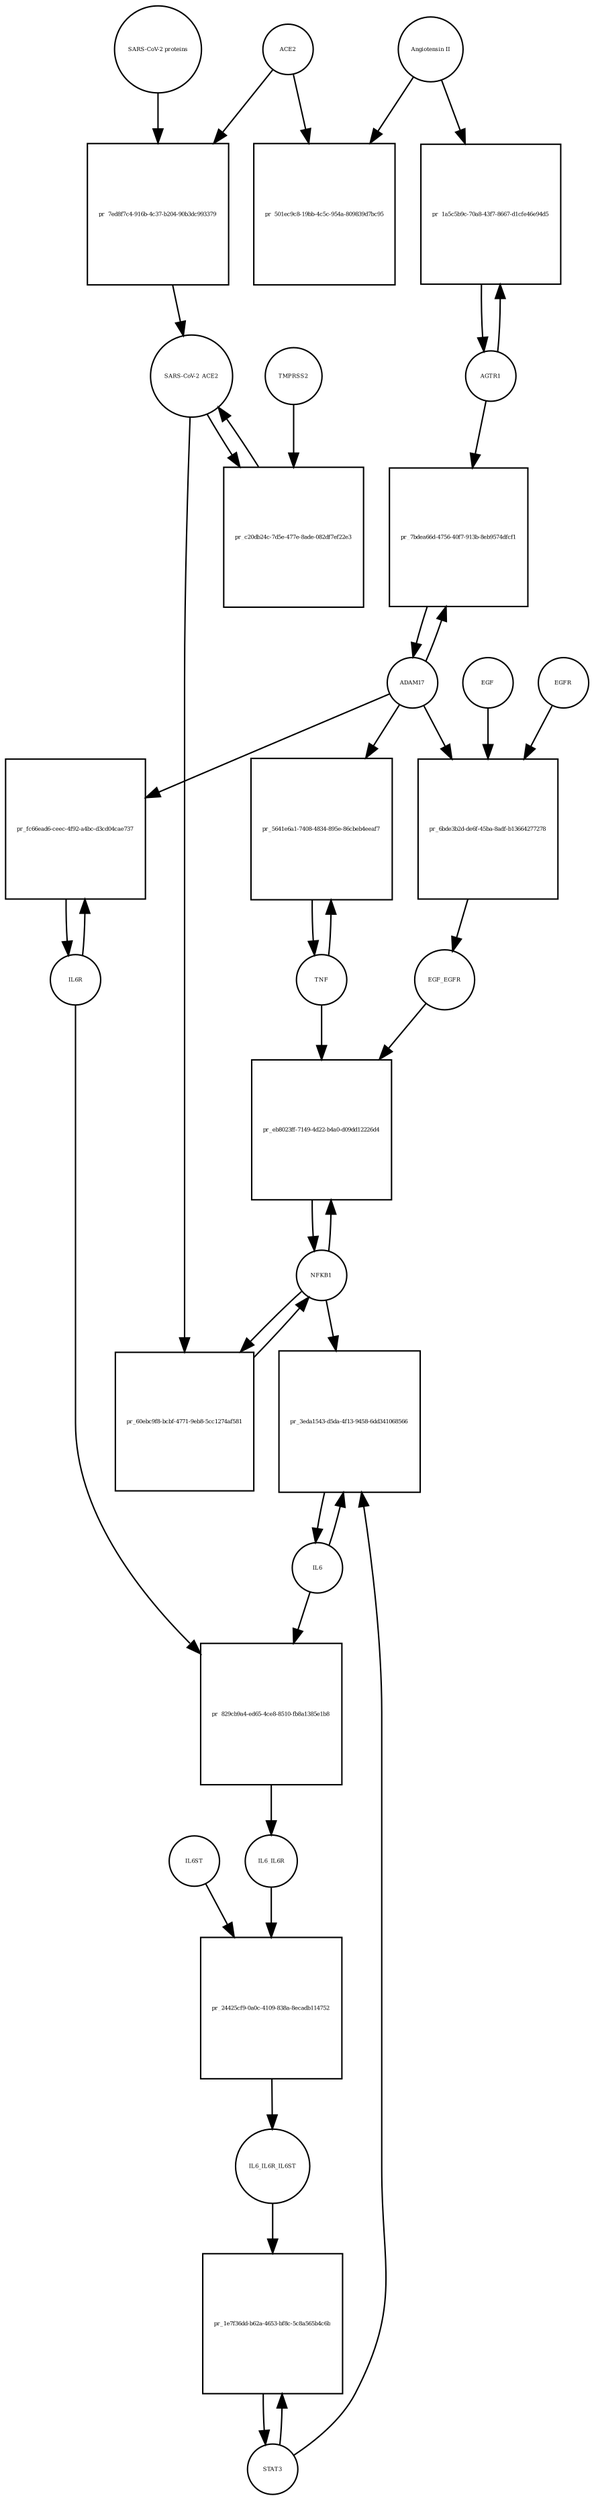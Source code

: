 strict digraph  {
"Angiotensin II" [annotation="", bipartite=0, cls="simple chemical", fontsize=4, label="Angiotensin II", shape=circle];
"pr_501ec9c8-19bb-4c5c-954a-809839d7bc95" [annotation="", bipartite=1, cls=process, fontsize=4, label="pr_501ec9c8-19bb-4c5c-954a-809839d7bc95", shape=square];
ACE2 [annotation="", bipartite=0, cls=macromolecule, fontsize=4, label=ACE2, shape=circle];
"pr_7ed8f7c4-916b-4c37-b204-90b3dc993379" [annotation="", bipartite=1, cls=process, fontsize=4, label="pr_7ed8f7c4-916b-4c37-b204-90b3dc993379", shape=square];
"SARS-CoV-2_ACE2" [annotation="", bipartite=0, cls=complex, fontsize=4, label="SARS-CoV-2_ACE2", shape=circle];
"SARS-CoV-2 proteins" [annotation="", bipartite=0, cls=macromolecule, fontsize=4, label="SARS-CoV-2 proteins", shape=circle];
"pr_c20db24c-7d5e-477e-8ade-082df7ef22e3" [annotation="", bipartite=1, cls=process, fontsize=4, label="pr_c20db24c-7d5e-477e-8ade-082df7ef22e3", shape=square];
TMPRSS2 [annotation="", bipartite=0, cls=macromolecule, fontsize=4, label=TMPRSS2, shape=circle];
NFKB1 [annotation="", bipartite=0, cls=macromolecule, fontsize=4, label=NFKB1, shape=circle];
"pr_60ebc9f8-bcbf-4771-9eb8-5cc1274af581" [annotation="", bipartite=1, cls=process, fontsize=4, label="pr_60ebc9f8-bcbf-4771-9eb8-5cc1274af581", shape=square];
"pr_eb8023ff-7149-4d22-b4a0-d09dd12226d4" [annotation="", bipartite=1, cls=process, fontsize=4, label="pr_eb8023ff-7149-4d22-b4a0-d09dd12226d4", shape=square];
EGF_EGFR [annotation="", bipartite=0, cls=complex, fontsize=4, label=EGF_EGFR, shape=circle];
TNF [annotation="", bipartite=0, cls=macromolecule, fontsize=4, label=TNF, shape=circle];
AGTR1 [annotation="", bipartite=0, cls=macromolecule, fontsize=4, label=AGTR1, shape=circle];
"pr_1a5c5b9c-70a8-43f7-8667-d1cfe46e94d5" [annotation="", bipartite=1, cls=process, fontsize=4, label="pr_1a5c5b9c-70a8-43f7-8667-d1cfe46e94d5", shape=square];
ADAM17 [annotation="", bipartite=0, cls=macromolecule, fontsize=4, label=ADAM17, shape=circle];
"pr_7bdea66d-4756-40f7-913b-8eb9574dfcf1" [annotation="", bipartite=1, cls=process, fontsize=4, label="pr_7bdea66d-4756-40f7-913b-8eb9574dfcf1", shape=square];
IL6R [annotation="", bipartite=0, cls=macromolecule, fontsize=4, label=IL6R, shape=circle];
"pr_fc66ead6-ceec-4f92-a4bc-d3cd04cae737" [annotation="", bipartite=1, cls=process, fontsize=4, label="pr_fc66ead6-ceec-4f92-a4bc-d3cd04cae737", shape=square];
EGFR [annotation="", bipartite=0, cls=macromolecule, fontsize=4, label=EGFR, shape=circle];
"pr_6bde3b2d-de6f-45ba-8adf-b13664277278" [annotation="", bipartite=1, cls=process, fontsize=4, label="pr_6bde3b2d-de6f-45ba-8adf-b13664277278", shape=square];
EGF [annotation="", bipartite=0, cls=macromolecule, fontsize=4, label=EGF, shape=circle];
"pr_5641e6a1-7408-4834-895e-86cbeb4eeaf7" [annotation="", bipartite=1, cls=process, fontsize=4, label="pr_5641e6a1-7408-4834-895e-86cbeb4eeaf7", shape=square];
"pr_829cb9a4-ed65-4ce8-8510-fb8a1385e1b8" [annotation="", bipartite=1, cls=process, fontsize=4, label="pr_829cb9a4-ed65-4ce8-8510-fb8a1385e1b8", shape=square];
IL6_IL6R [annotation="", bipartite=0, cls=complex, fontsize=4, label=IL6_IL6R, shape=circle];
IL6 [annotation="", bipartite=0, cls=macromolecule, fontsize=4, label=IL6, shape=circle];
"pr_24425cf9-0a0c-4109-838a-8ecadb114752" [annotation="", bipartite=1, cls=process, fontsize=4, label="pr_24425cf9-0a0c-4109-838a-8ecadb114752", shape=square];
IL6_IL6R_IL6ST [annotation="", bipartite=0, cls=complex, fontsize=4, label=IL6_IL6R_IL6ST, shape=circle];
IL6ST [annotation="", bipartite=0, cls=macromolecule, fontsize=4, label=IL6ST, shape=circle];
STAT3 [annotation="", bipartite=0, cls=macromolecule, fontsize=4, label=STAT3, shape=circle];
"pr_1e7f36dd-b62a-4653-bf8c-5c8a565b4c6b" [annotation="", bipartite=1, cls=process, fontsize=4, label="pr_1e7f36dd-b62a-4653-bf8c-5c8a565b4c6b", shape=square];
"pr_3eda1543-d5da-4f13-9458-6dd341068566" [annotation="", bipartite=1, cls=process, fontsize=4, label="pr_3eda1543-d5da-4f13-9458-6dd341068566", shape=square];
"Angiotensin II" -> "pr_501ec9c8-19bb-4c5c-954a-809839d7bc95"  [annotation="", interaction_type=consumption];
"Angiotensin II" -> "pr_1a5c5b9c-70a8-43f7-8667-d1cfe46e94d5"  [annotation="", interaction_type=catalysis];
ACE2 -> "pr_501ec9c8-19bb-4c5c-954a-809839d7bc95"  [annotation="", interaction_type=catalysis];
ACE2 -> "pr_7ed8f7c4-916b-4c37-b204-90b3dc993379"  [annotation="", interaction_type=consumption];
"pr_7ed8f7c4-916b-4c37-b204-90b3dc993379" -> "SARS-CoV-2_ACE2"  [annotation="", interaction_type=production];
"SARS-CoV-2_ACE2" -> "pr_c20db24c-7d5e-477e-8ade-082df7ef22e3"  [annotation="", interaction_type=consumption];
"SARS-CoV-2_ACE2" -> "pr_60ebc9f8-bcbf-4771-9eb8-5cc1274af581"  [annotation="", interaction_type=stimulation];
"SARS-CoV-2 proteins" -> "pr_7ed8f7c4-916b-4c37-b204-90b3dc993379"  [annotation="", interaction_type=consumption];
"pr_c20db24c-7d5e-477e-8ade-082df7ef22e3" -> "SARS-CoV-2_ACE2"  [annotation="", interaction_type=production];
TMPRSS2 -> "pr_c20db24c-7d5e-477e-8ade-082df7ef22e3"  [annotation="", interaction_type=consumption];
NFKB1 -> "pr_60ebc9f8-bcbf-4771-9eb8-5cc1274af581"  [annotation="", interaction_type=consumption];
NFKB1 -> "pr_eb8023ff-7149-4d22-b4a0-d09dd12226d4"  [annotation="", interaction_type=consumption];
NFKB1 -> "pr_3eda1543-d5da-4f13-9458-6dd341068566"  [annotation="", interaction_type=stimulation];
"pr_60ebc9f8-bcbf-4771-9eb8-5cc1274af581" -> NFKB1  [annotation="", interaction_type=production];
"pr_eb8023ff-7149-4d22-b4a0-d09dd12226d4" -> NFKB1  [annotation="", interaction_type=production];
EGF_EGFR -> "pr_eb8023ff-7149-4d22-b4a0-d09dd12226d4"  [annotation="", interaction_type=stimulation];
TNF -> "pr_eb8023ff-7149-4d22-b4a0-d09dd12226d4"  [annotation="", interaction_type=stimulation];
TNF -> "pr_5641e6a1-7408-4834-895e-86cbeb4eeaf7"  [annotation="", interaction_type=consumption];
AGTR1 -> "pr_1a5c5b9c-70a8-43f7-8667-d1cfe46e94d5"  [annotation="", interaction_type=consumption];
AGTR1 -> "pr_7bdea66d-4756-40f7-913b-8eb9574dfcf1"  [annotation="", interaction_type=catalysis];
"pr_1a5c5b9c-70a8-43f7-8667-d1cfe46e94d5" -> AGTR1  [annotation="", interaction_type=production];
ADAM17 -> "pr_7bdea66d-4756-40f7-913b-8eb9574dfcf1"  [annotation="", interaction_type=consumption];
ADAM17 -> "pr_fc66ead6-ceec-4f92-a4bc-d3cd04cae737"  [annotation="", interaction_type=catalysis];
ADAM17 -> "pr_6bde3b2d-de6f-45ba-8adf-b13664277278"  [annotation="", interaction_type=stimulation];
ADAM17 -> "pr_5641e6a1-7408-4834-895e-86cbeb4eeaf7"  [annotation="", interaction_type=catalysis];
"pr_7bdea66d-4756-40f7-913b-8eb9574dfcf1" -> ADAM17  [annotation="", interaction_type=production];
IL6R -> "pr_fc66ead6-ceec-4f92-a4bc-d3cd04cae737"  [annotation="", interaction_type=consumption];
IL6R -> "pr_829cb9a4-ed65-4ce8-8510-fb8a1385e1b8"  [annotation="", interaction_type=consumption];
"pr_fc66ead6-ceec-4f92-a4bc-d3cd04cae737" -> IL6R  [annotation="", interaction_type=production];
EGFR -> "pr_6bde3b2d-de6f-45ba-8adf-b13664277278"  [annotation="", interaction_type=consumption];
"pr_6bde3b2d-de6f-45ba-8adf-b13664277278" -> EGF_EGFR  [annotation="", interaction_type=production];
EGF -> "pr_6bde3b2d-de6f-45ba-8adf-b13664277278"  [annotation="", interaction_type=consumption];
"pr_5641e6a1-7408-4834-895e-86cbeb4eeaf7" -> TNF  [annotation="", interaction_type=production];
"pr_829cb9a4-ed65-4ce8-8510-fb8a1385e1b8" -> IL6_IL6R  [annotation="", interaction_type=production];
IL6_IL6R -> "pr_24425cf9-0a0c-4109-838a-8ecadb114752"  [annotation="", interaction_type=consumption];
IL6 -> "pr_829cb9a4-ed65-4ce8-8510-fb8a1385e1b8"  [annotation="", interaction_type=consumption];
IL6 -> "pr_3eda1543-d5da-4f13-9458-6dd341068566"  [annotation="", interaction_type=consumption];
"pr_24425cf9-0a0c-4109-838a-8ecadb114752" -> IL6_IL6R_IL6ST  [annotation="", interaction_type=production];
IL6_IL6R_IL6ST -> "pr_1e7f36dd-b62a-4653-bf8c-5c8a565b4c6b"  [annotation="", interaction_type=catalysis];
IL6ST -> "pr_24425cf9-0a0c-4109-838a-8ecadb114752"  [annotation="", interaction_type=consumption];
STAT3 -> "pr_1e7f36dd-b62a-4653-bf8c-5c8a565b4c6b"  [annotation="", interaction_type=consumption];
STAT3 -> "pr_3eda1543-d5da-4f13-9458-6dd341068566"  [annotation="", interaction_type=stimulation];
"pr_1e7f36dd-b62a-4653-bf8c-5c8a565b4c6b" -> STAT3  [annotation="", interaction_type=production];
"pr_3eda1543-d5da-4f13-9458-6dd341068566" -> IL6  [annotation="", interaction_type=production];
}
